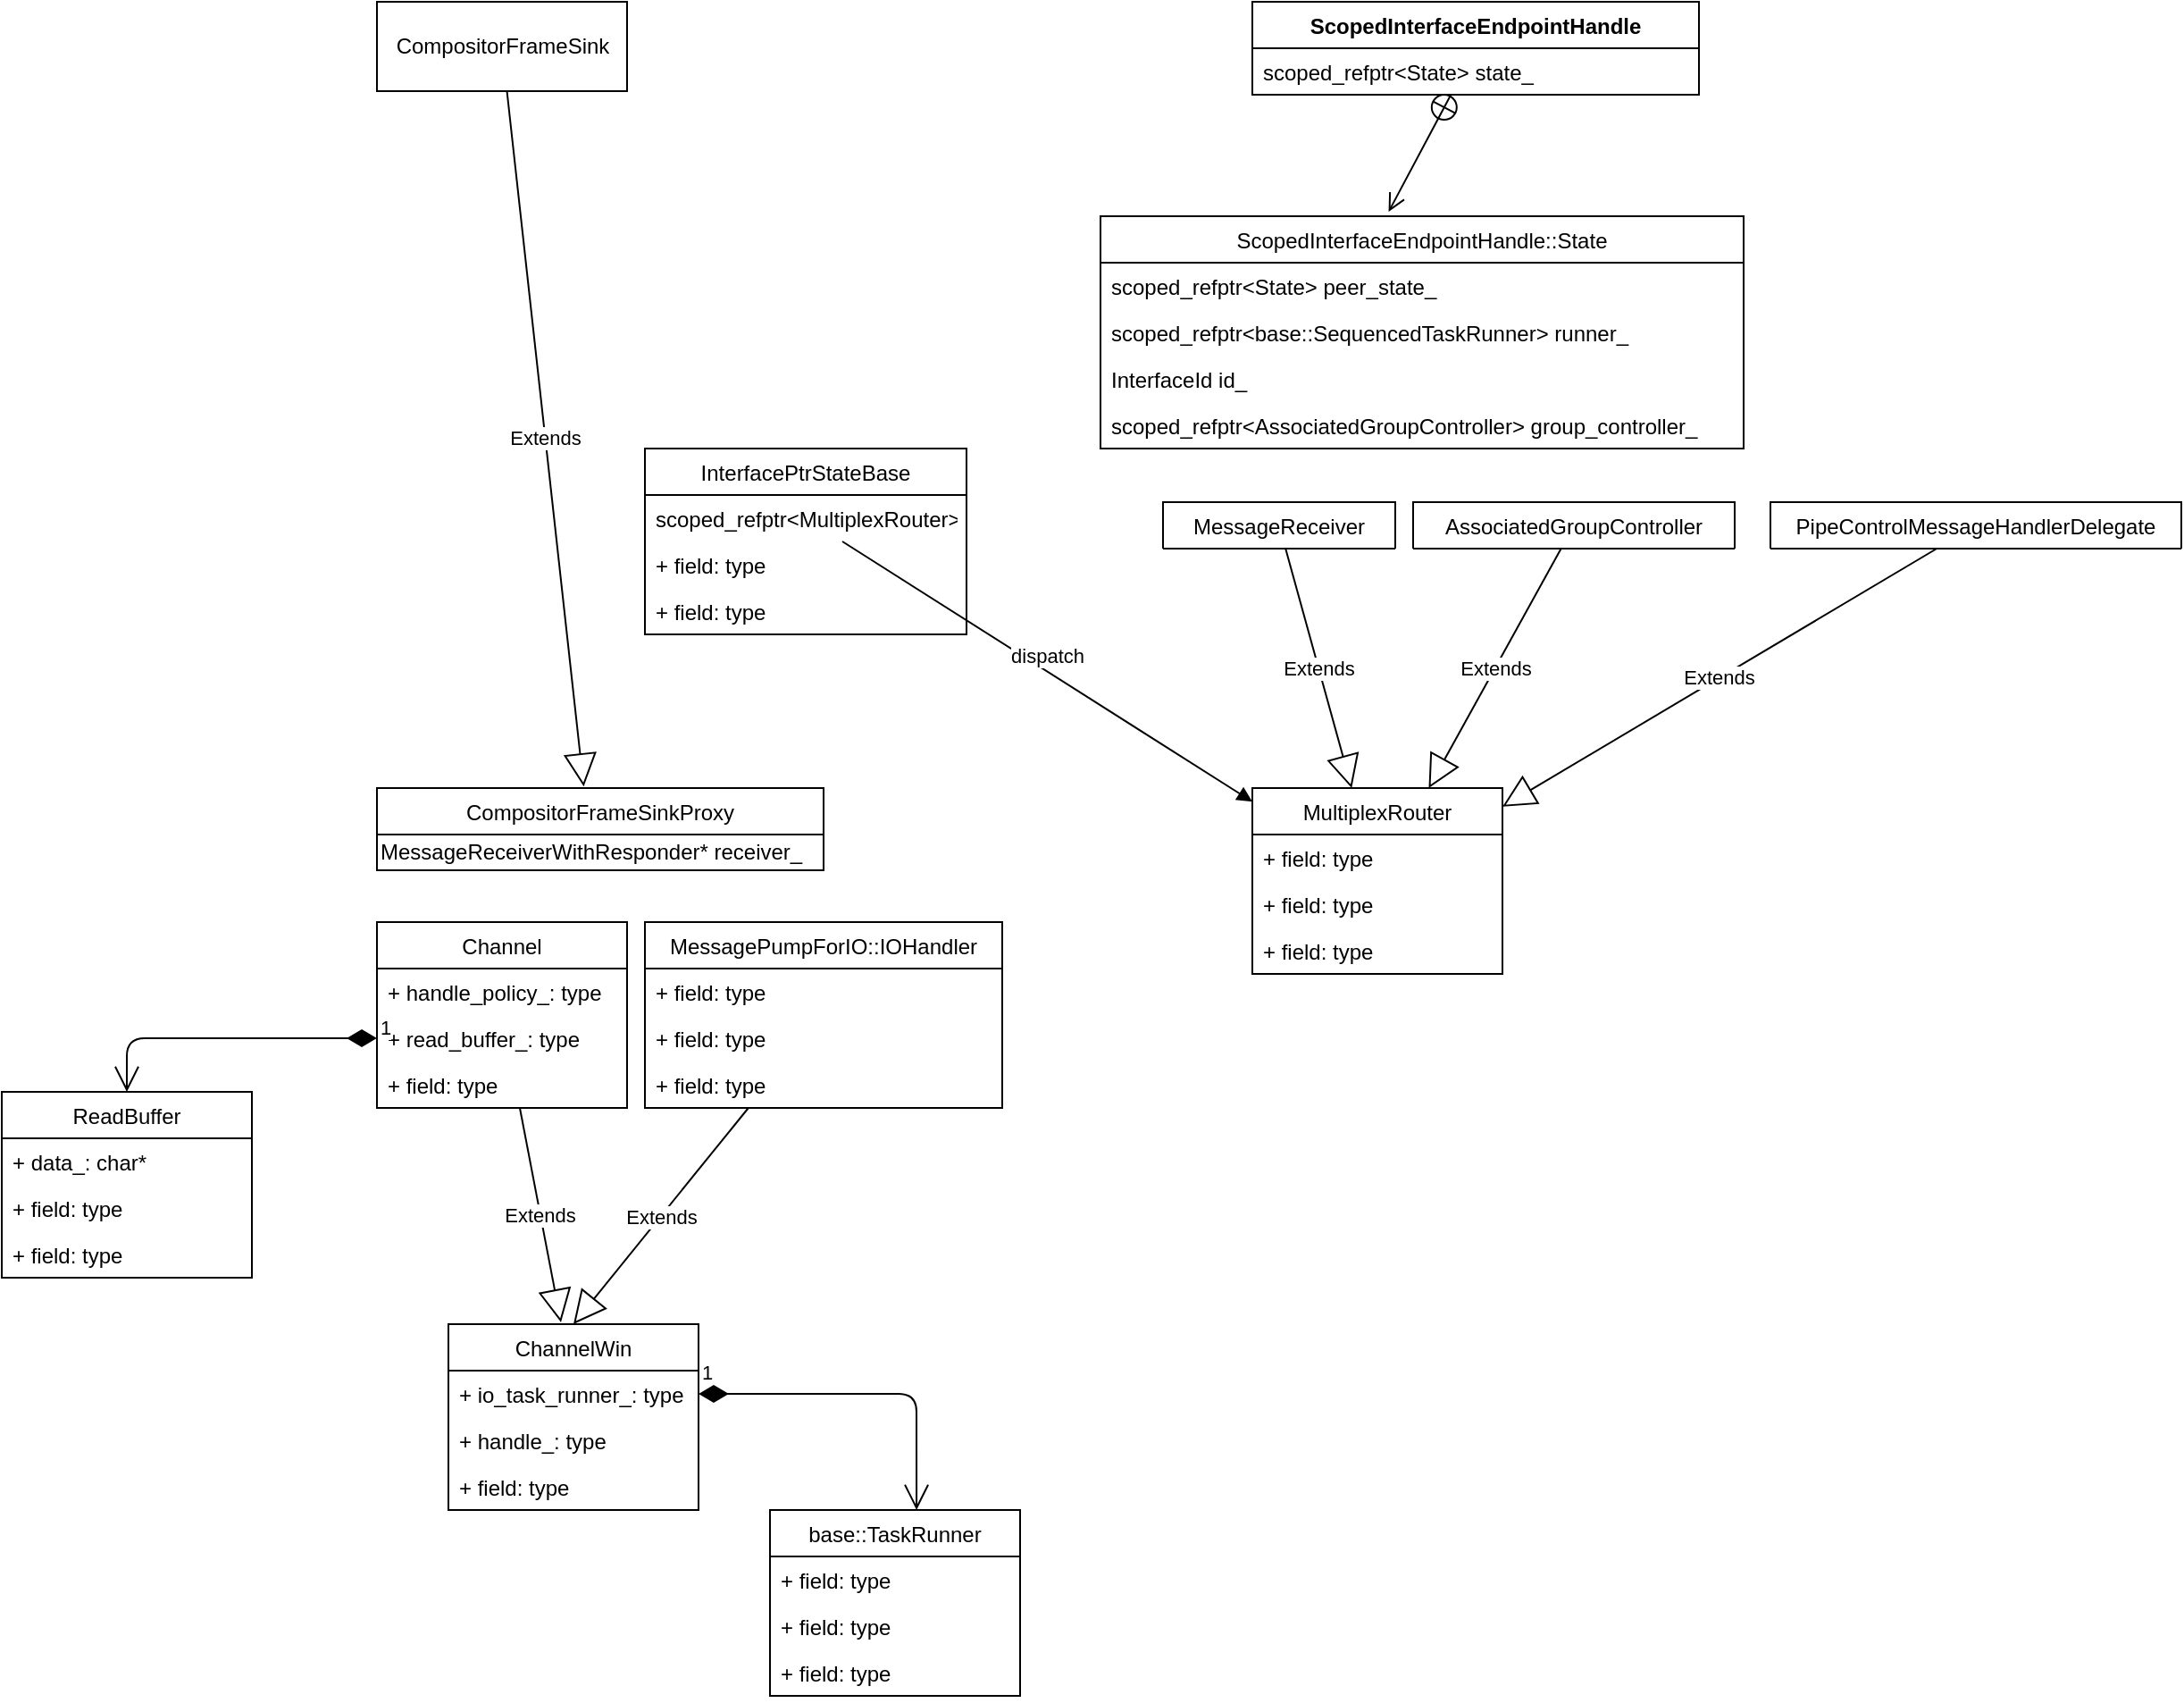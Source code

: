 <mxfile version="12.3.2" type="device" pages="1"><diagram id="ymnN8Yq7O-9rbG2Km31I" name="Page-1"><mxGraphModel dx="1890" dy="798" grid="1" gridSize="10" guides="1" tooltips="1" connect="1" arrows="1" fold="1" page="1" pageScale="1" pageWidth="850" pageHeight="1100" math="0" shadow="0"><root><mxCell id="0"/><mxCell id="1" parent="0"/><mxCell id="mi6pOkLu6mDTweF-kM32-1" value="CompositorFrameSink" style="html=1;" parent="1" vertex="1"><mxGeometry x="20" y="30" width="140" height="50" as="geometry"/></mxCell><mxCell id="mi6pOkLu6mDTweF-kM32-2" value="CompositorFrameSinkProxy" style="swimlane;fontStyle=0;childLayout=stackLayout;horizontal=1;startSize=26;fillColor=none;horizontalStack=0;resizeParent=1;resizeParentMax=0;resizeLast=0;collapsible=1;marginBottom=0;" parent="1" vertex="1"><mxGeometry x="20" y="470" width="250" height="46" as="geometry"/></mxCell><mxCell id="mi6pOkLu6mDTweF-kM32-8" value="MessageReceiverWithResponder* receiver_" style="text;html=1;resizable=0;points=[];autosize=1;align=left;verticalAlign=top;spacingTop=-4;" parent="mi6pOkLu6mDTweF-kM32-2" vertex="1"><mxGeometry y="26" width="250" height="20" as="geometry"/></mxCell><mxCell id="mi6pOkLu6mDTweF-kM32-7" value="Extends" style="endArrow=block;endSize=16;endFill=0;html=1;entryX=0.463;entryY=-0.019;entryDx=0;entryDy=0;entryPerimeter=0;" parent="1" source="mi6pOkLu6mDTweF-kM32-1" target="mi6pOkLu6mDTweF-kM32-2" edge="1"><mxGeometry width="160" relative="1" as="geometry"><mxPoint x="20" y="270" as="sourcePoint"/><mxPoint x="120" y="230" as="targetPoint"/></mxGeometry></mxCell><mxCell id="mi6pOkLu6mDTweF-kM32-9" value="ScopedInterfaceEndpointHandle&#10;" style="swimlane;fontStyle=1;align=center;verticalAlign=top;childLayout=stackLayout;horizontal=1;startSize=26;horizontalStack=0;resizeParent=1;resizeParentMax=0;resizeLast=0;collapsible=1;marginBottom=0;" parent="1" vertex="1"><mxGeometry x="510" y="30" width="250" height="52" as="geometry"><mxRectangle x="310" y="140" width="210" height="26" as="alternateBounds"/></mxGeometry></mxCell><mxCell id="mi6pOkLu6mDTweF-kM32-10" value="scoped_refptr&lt;State&gt; state_" style="text;strokeColor=none;fillColor=none;align=left;verticalAlign=top;spacingLeft=4;spacingRight=4;overflow=hidden;rotatable=0;points=[[0,0.5],[1,0.5]];portConstraint=eastwest;" parent="mi6pOkLu6mDTweF-kM32-9" vertex="1"><mxGeometry y="26" width="250" height="26" as="geometry"/></mxCell><mxCell id="mi6pOkLu6mDTweF-kM32-13" value="ScopedInterfaceEndpointHandle::State" style="swimlane;fontStyle=0;childLayout=stackLayout;horizontal=1;startSize=26;fillColor=none;horizontalStack=0;resizeParent=1;resizeParentMax=0;resizeLast=0;collapsible=1;marginBottom=0;" parent="1" vertex="1"><mxGeometry x="425" y="150" width="360" height="130" as="geometry"/></mxCell><mxCell id="mi6pOkLu6mDTweF-kM32-14" value="scoped_refptr&lt;State&gt; peer_state_" style="text;strokeColor=none;fillColor=none;align=left;verticalAlign=top;spacingLeft=4;spacingRight=4;overflow=hidden;rotatable=0;points=[[0,0.5],[1,0.5]];portConstraint=eastwest;" parent="mi6pOkLu6mDTweF-kM32-13" vertex="1"><mxGeometry y="26" width="360" height="26" as="geometry"/></mxCell><mxCell id="mi6pOkLu6mDTweF-kM32-15" value="scoped_refptr&lt;base::SequencedTaskRunner&gt; runner_" style="text;strokeColor=none;fillColor=none;align=left;verticalAlign=top;spacingLeft=4;spacingRight=4;overflow=hidden;rotatable=0;points=[[0,0.5],[1,0.5]];portConstraint=eastwest;" parent="mi6pOkLu6mDTweF-kM32-13" vertex="1"><mxGeometry y="52" width="360" height="26" as="geometry"/></mxCell><mxCell id="mi6pOkLu6mDTweF-kM32-16" value="InterfaceId id_" style="text;strokeColor=none;fillColor=none;align=left;verticalAlign=top;spacingLeft=4;spacingRight=4;overflow=hidden;rotatable=0;points=[[0,0.5],[1,0.5]];portConstraint=eastwest;" parent="mi6pOkLu6mDTweF-kM32-13" vertex="1"><mxGeometry y="78" width="360" height="26" as="geometry"/></mxCell><mxCell id="mi6pOkLu6mDTweF-kM32-19" value="scoped_refptr&lt;AssociatedGroupController&gt; group_controller_" style="text;strokeColor=none;fillColor=none;align=left;verticalAlign=top;spacingLeft=4;spacingRight=4;overflow=hidden;rotatable=0;points=[[0,0.5],[1,0.5]];portConstraint=eastwest;" parent="mi6pOkLu6mDTweF-kM32-13" vertex="1"><mxGeometry y="104" width="360" height="26" as="geometry"/></mxCell><mxCell id="mi6pOkLu6mDTweF-kM32-17" value="" style="endArrow=open;startArrow=circlePlus;endFill=0;startFill=0;endSize=8;html=1;entryX=0.448;entryY=-0.019;entryDx=0;entryDy=0;entryPerimeter=0;" parent="1" source="mi6pOkLu6mDTweF-kM32-9" target="mi6pOkLu6mDTweF-kM32-13" edge="1"><mxGeometry width="160" relative="1" as="geometry"><mxPoint x="20" y="360" as="sourcePoint"/><mxPoint x="180" y="360" as="targetPoint"/></mxGeometry></mxCell><mxCell id="mi6pOkLu6mDTweF-kM32-21" value="InterfacePtrStateBase" style="swimlane;fontStyle=0;childLayout=stackLayout;horizontal=1;startSize=26;fillColor=none;horizontalStack=0;resizeParent=1;resizeParentMax=0;resizeLast=0;collapsible=1;marginBottom=0;" parent="1" vertex="1"><mxGeometry x="170" y="280" width="180" height="104" as="geometry"/></mxCell><mxCell id="mi6pOkLu6mDTweF-kM32-22" value="scoped_refptr&lt;MultiplexRouter&gt; router_" style="text;strokeColor=none;fillColor=none;align=left;verticalAlign=top;spacingLeft=4;spacingRight=4;overflow=hidden;rotatable=0;points=[[0,0.5],[1,0.5]];portConstraint=eastwest;" parent="mi6pOkLu6mDTweF-kM32-21" vertex="1"><mxGeometry y="26" width="180" height="26" as="geometry"/></mxCell><mxCell id="mi6pOkLu6mDTweF-kM32-23" value="+ field: type" style="text;strokeColor=none;fillColor=none;align=left;verticalAlign=top;spacingLeft=4;spacingRight=4;overflow=hidden;rotatable=0;points=[[0,0.5],[1,0.5]];portConstraint=eastwest;" parent="mi6pOkLu6mDTweF-kM32-21" vertex="1"><mxGeometry y="52" width="180" height="26" as="geometry"/></mxCell><mxCell id="mi6pOkLu6mDTweF-kM32-24" value="+ field: type" style="text;strokeColor=none;fillColor=none;align=left;verticalAlign=top;spacingLeft=4;spacingRight=4;overflow=hidden;rotatable=0;points=[[0,0.5],[1,0.5]];portConstraint=eastwest;" parent="mi6pOkLu6mDTweF-kM32-21" vertex="1"><mxGeometry y="78" width="180" height="26" as="geometry"/></mxCell><mxCell id="mi6pOkLu6mDTweF-kM32-25" value="MultiplexRouter" style="swimlane;fontStyle=0;childLayout=stackLayout;horizontal=1;startSize=26;fillColor=none;horizontalStack=0;resizeParent=1;resizeParentMax=0;resizeLast=0;collapsible=1;marginBottom=0;" parent="1" vertex="1"><mxGeometry x="510" y="470" width="140" height="104" as="geometry"/></mxCell><mxCell id="mi6pOkLu6mDTweF-kM32-26" value="+ field: type" style="text;strokeColor=none;fillColor=none;align=left;verticalAlign=top;spacingLeft=4;spacingRight=4;overflow=hidden;rotatable=0;points=[[0,0.5],[1,0.5]];portConstraint=eastwest;" parent="mi6pOkLu6mDTweF-kM32-25" vertex="1"><mxGeometry y="26" width="140" height="26" as="geometry"/></mxCell><mxCell id="mi6pOkLu6mDTweF-kM32-27" value="+ field: type" style="text;strokeColor=none;fillColor=none;align=left;verticalAlign=top;spacingLeft=4;spacingRight=4;overflow=hidden;rotatable=0;points=[[0,0.5],[1,0.5]];portConstraint=eastwest;" parent="mi6pOkLu6mDTweF-kM32-25" vertex="1"><mxGeometry y="52" width="140" height="26" as="geometry"/></mxCell><mxCell id="mi6pOkLu6mDTweF-kM32-28" value="+ field: type" style="text;strokeColor=none;fillColor=none;align=left;verticalAlign=top;spacingLeft=4;spacingRight=4;overflow=hidden;rotatable=0;points=[[0,0.5],[1,0.5]];portConstraint=eastwest;" parent="mi6pOkLu6mDTweF-kM32-25" vertex="1"><mxGeometry y="78" width="140" height="26" as="geometry"/></mxCell><mxCell id="mi6pOkLu6mDTweF-kM32-29" value="dispatch" style="html=1;verticalAlign=bottom;endArrow=block;" parent="1" source="mi6pOkLu6mDTweF-kM32-22" target="mi6pOkLu6mDTweF-kM32-25" edge="1"><mxGeometry width="80" relative="1" as="geometry"><mxPoint x="380" y="469.5" as="sourcePoint"/><mxPoint x="460" y="469.5" as="targetPoint"/></mxGeometry></mxCell><mxCell id="mi6pOkLu6mDTweF-kM32-30" value="MessageReceiver" style="swimlane;fontStyle=0;childLayout=stackLayout;horizontal=1;startSize=26;fillColor=none;horizontalStack=0;resizeParent=1;resizeParentMax=0;resizeLast=0;collapsible=1;marginBottom=0;" parent="1" vertex="1" collapsed="1"><mxGeometry x="460" y="310" width="130" height="26" as="geometry"><mxRectangle x="460" y="310" width="140" height="104" as="alternateBounds"/></mxGeometry></mxCell><mxCell id="mi6pOkLu6mDTweF-kM32-31" value="+ field: type" style="text;strokeColor=none;fillColor=none;align=left;verticalAlign=top;spacingLeft=4;spacingRight=4;overflow=hidden;rotatable=0;points=[[0,0.5],[1,0.5]];portConstraint=eastwest;" parent="mi6pOkLu6mDTweF-kM32-30" vertex="1"><mxGeometry y="26" width="130" height="26" as="geometry"/></mxCell><mxCell id="mi6pOkLu6mDTweF-kM32-32" value="+ field: type" style="text;strokeColor=none;fillColor=none;align=left;verticalAlign=top;spacingLeft=4;spacingRight=4;overflow=hidden;rotatable=0;points=[[0,0.5],[1,0.5]];portConstraint=eastwest;" parent="mi6pOkLu6mDTweF-kM32-30" vertex="1"><mxGeometry y="52" width="130" height="26" as="geometry"/></mxCell><mxCell id="mi6pOkLu6mDTweF-kM32-33" value="+ field: type" style="text;strokeColor=none;fillColor=none;align=left;verticalAlign=top;spacingLeft=4;spacingRight=4;overflow=hidden;rotatable=0;points=[[0,0.5],[1,0.5]];portConstraint=eastwest;" parent="mi6pOkLu6mDTweF-kM32-30" vertex="1"><mxGeometry y="78" width="130" height="26" as="geometry"/></mxCell><mxCell id="mi6pOkLu6mDTweF-kM32-34" value="Extends" style="endArrow=block;endSize=16;endFill=0;html=1;" parent="1" source="mi6pOkLu6mDTweF-kM32-30" target="mi6pOkLu6mDTweF-kM32-25" edge="1"><mxGeometry width="160" relative="1" as="geometry"><mxPoint x="20" y="590" as="sourcePoint"/><mxPoint x="180" y="590" as="targetPoint"/></mxGeometry></mxCell><mxCell id="mi6pOkLu6mDTweF-kM32-35" value="AssociatedGroupController" style="swimlane;fontStyle=0;childLayout=stackLayout;horizontal=1;startSize=26;fillColor=none;horizontalStack=0;resizeParent=1;resizeParentMax=0;resizeLast=0;collapsible=1;marginBottom=0;" parent="1" vertex="1" collapsed="1"><mxGeometry x="600" y="310" width="180" height="26" as="geometry"><mxRectangle x="600" y="310" width="180" height="104" as="alternateBounds"/></mxGeometry></mxCell><mxCell id="mi6pOkLu6mDTweF-kM32-36" value="+ field: type" style="text;strokeColor=none;fillColor=none;align=left;verticalAlign=top;spacingLeft=4;spacingRight=4;overflow=hidden;rotatable=0;points=[[0,0.5],[1,0.5]];portConstraint=eastwest;" parent="mi6pOkLu6mDTweF-kM32-35" vertex="1"><mxGeometry y="26" width="180" height="26" as="geometry"/></mxCell><mxCell id="mi6pOkLu6mDTweF-kM32-37" value="+ field: type" style="text;strokeColor=none;fillColor=none;align=left;verticalAlign=top;spacingLeft=4;spacingRight=4;overflow=hidden;rotatable=0;points=[[0,0.5],[1,0.5]];portConstraint=eastwest;" parent="mi6pOkLu6mDTweF-kM32-35" vertex="1"><mxGeometry y="52" width="180" height="26" as="geometry"/></mxCell><mxCell id="mi6pOkLu6mDTweF-kM32-38" value="+ field: type" style="text;strokeColor=none;fillColor=none;align=left;verticalAlign=top;spacingLeft=4;spacingRight=4;overflow=hidden;rotatable=0;points=[[0,0.5],[1,0.5]];portConstraint=eastwest;" parent="mi6pOkLu6mDTweF-kM32-35" vertex="1"><mxGeometry y="78" width="180" height="26" as="geometry"/></mxCell><mxCell id="mi6pOkLu6mDTweF-kM32-39" value="Extends" style="endArrow=block;endSize=16;endFill=0;html=1;" parent="1" source="mi6pOkLu6mDTweF-kM32-35" target="mi6pOkLu6mDTweF-kM32-25" edge="1"><mxGeometry width="160" relative="1" as="geometry"><mxPoint x="537.358" y="346" as="sourcePoint"/><mxPoint x="560.57" y="474" as="targetPoint"/></mxGeometry></mxCell><mxCell id="mi6pOkLu6mDTweF-kM32-44" value="PipeControlMessageHandlerDelegate" style="swimlane;fontStyle=0;childLayout=stackLayout;horizontal=1;startSize=26;fillColor=none;horizontalStack=0;resizeParent=1;resizeParentMax=0;resizeLast=0;collapsible=1;marginBottom=0;" parent="1" vertex="1" collapsed="1"><mxGeometry x="800" y="310" width="230" height="26" as="geometry"><mxRectangle x="20" y="590" width="190" height="104" as="alternateBounds"/></mxGeometry></mxCell><mxCell id="mi6pOkLu6mDTweF-kM32-45" value="+ field: type" style="text;strokeColor=none;fillColor=none;align=left;verticalAlign=top;spacingLeft=4;spacingRight=4;overflow=hidden;rotatable=0;points=[[0,0.5],[1,0.5]];portConstraint=eastwest;" parent="mi6pOkLu6mDTweF-kM32-44" vertex="1"><mxGeometry y="26" width="230" height="26" as="geometry"/></mxCell><mxCell id="mi6pOkLu6mDTweF-kM32-46" value="+ field: type" style="text;strokeColor=none;fillColor=none;align=left;verticalAlign=top;spacingLeft=4;spacingRight=4;overflow=hidden;rotatable=0;points=[[0,0.5],[1,0.5]];portConstraint=eastwest;" parent="mi6pOkLu6mDTweF-kM32-44" vertex="1"><mxGeometry y="52" width="230" height="26" as="geometry"/></mxCell><mxCell id="mi6pOkLu6mDTweF-kM32-47" value="+ field: type" style="text;strokeColor=none;fillColor=none;align=left;verticalAlign=top;spacingLeft=4;spacingRight=4;overflow=hidden;rotatable=0;points=[[0,0.5],[1,0.5]];portConstraint=eastwest;" parent="mi6pOkLu6mDTweF-kM32-44" vertex="1"><mxGeometry y="78" width="230" height="26" as="geometry"/></mxCell><mxCell id="mi6pOkLu6mDTweF-kM32-48" value="Extends" style="endArrow=block;endSize=16;endFill=0;html=1;" parent="1" source="mi6pOkLu6mDTweF-kM32-44" target="mi6pOkLu6mDTweF-kM32-25" edge="1"><mxGeometry width="160" relative="1" as="geometry"><mxPoint x="691.244" y="346" as="sourcePoint"/><mxPoint x="605.026" y="474" as="targetPoint"/></mxGeometry></mxCell><mxCell id="ZJf0ogjTIEMkyalQH5eA-1" value="Channel" style="swimlane;fontStyle=0;childLayout=stackLayout;horizontal=1;startSize=26;fillColor=none;horizontalStack=0;resizeParent=1;resizeParentMax=0;resizeLast=0;collapsible=1;marginBottom=0;" vertex="1" parent="1"><mxGeometry x="20" y="545" width="140" height="104" as="geometry"/></mxCell><mxCell id="ZJf0ogjTIEMkyalQH5eA-2" value="+ handle_policy_: type" style="text;strokeColor=none;fillColor=none;align=left;verticalAlign=top;spacingLeft=4;spacingRight=4;overflow=hidden;rotatable=0;points=[[0,0.5],[1,0.5]];portConstraint=eastwest;" vertex="1" parent="ZJf0ogjTIEMkyalQH5eA-1"><mxGeometry y="26" width="140" height="26" as="geometry"/></mxCell><mxCell id="ZJf0ogjTIEMkyalQH5eA-3" value="+ read_buffer_: type" style="text;strokeColor=none;fillColor=none;align=left;verticalAlign=top;spacingLeft=4;spacingRight=4;overflow=hidden;rotatable=0;points=[[0,0.5],[1,0.5]];portConstraint=eastwest;" vertex="1" parent="ZJf0ogjTIEMkyalQH5eA-1"><mxGeometry y="52" width="140" height="26" as="geometry"/></mxCell><mxCell id="ZJf0ogjTIEMkyalQH5eA-4" value="+ field: type" style="text;strokeColor=none;fillColor=none;align=left;verticalAlign=top;spacingLeft=4;spacingRight=4;overflow=hidden;rotatable=0;points=[[0,0.5],[1,0.5]];portConstraint=eastwest;" vertex="1" parent="ZJf0ogjTIEMkyalQH5eA-1"><mxGeometry y="78" width="140" height="26" as="geometry"/></mxCell><mxCell id="ZJf0ogjTIEMkyalQH5eA-5" value="ChannelWin" style="swimlane;fontStyle=0;childLayout=stackLayout;horizontal=1;startSize=26;fillColor=none;horizontalStack=0;resizeParent=1;resizeParentMax=0;resizeLast=0;collapsible=1;marginBottom=0;" vertex="1" parent="1"><mxGeometry x="60" y="770" width="140" height="104" as="geometry"/></mxCell><mxCell id="ZJf0ogjTIEMkyalQH5eA-6" value="+ io_task_runner_: type" style="text;strokeColor=none;fillColor=none;align=left;verticalAlign=top;spacingLeft=4;spacingRight=4;overflow=hidden;rotatable=0;points=[[0,0.5],[1,0.5]];portConstraint=eastwest;" vertex="1" parent="ZJf0ogjTIEMkyalQH5eA-5"><mxGeometry y="26" width="140" height="26" as="geometry"/></mxCell><mxCell id="ZJf0ogjTIEMkyalQH5eA-7" value="+ handle_: type" style="text;strokeColor=none;fillColor=none;align=left;verticalAlign=top;spacingLeft=4;spacingRight=4;overflow=hidden;rotatable=0;points=[[0,0.5],[1,0.5]];portConstraint=eastwest;" vertex="1" parent="ZJf0ogjTIEMkyalQH5eA-5"><mxGeometry y="52" width="140" height="26" as="geometry"/></mxCell><mxCell id="ZJf0ogjTIEMkyalQH5eA-8" value="+ field: type" style="text;strokeColor=none;fillColor=none;align=left;verticalAlign=top;spacingLeft=4;spacingRight=4;overflow=hidden;rotatable=0;points=[[0,0.5],[1,0.5]];portConstraint=eastwest;" vertex="1" parent="ZJf0ogjTIEMkyalQH5eA-5"><mxGeometry y="78" width="140" height="26" as="geometry"/></mxCell><mxCell id="ZJf0ogjTIEMkyalQH5eA-9" value="Extends" style="endArrow=block;endSize=16;endFill=0;html=1;entryX=0.5;entryY=0;entryDx=0;entryDy=0;" edge="1" parent="1" source="ZJf0ogjTIEMkyalQH5eA-10" target="ZJf0ogjTIEMkyalQH5eA-5"><mxGeometry width="160" relative="1" as="geometry"><mxPoint x="102.762" y="90" as="sourcePoint"/><mxPoint x="145.75" y="479.126" as="targetPoint"/></mxGeometry></mxCell><mxCell id="ZJf0ogjTIEMkyalQH5eA-10" value="MessagePumpForIO::IOHandler" style="swimlane;fontStyle=0;childLayout=stackLayout;horizontal=1;startSize=26;fillColor=none;horizontalStack=0;resizeParent=1;resizeParentMax=0;resizeLast=0;collapsible=1;marginBottom=0;" vertex="1" parent="1"><mxGeometry x="170" y="545" width="200" height="104" as="geometry"/></mxCell><mxCell id="ZJf0ogjTIEMkyalQH5eA-11" value="+ field: type" style="text;strokeColor=none;fillColor=none;align=left;verticalAlign=top;spacingLeft=4;spacingRight=4;overflow=hidden;rotatable=0;points=[[0,0.5],[1,0.5]];portConstraint=eastwest;" vertex="1" parent="ZJf0ogjTIEMkyalQH5eA-10"><mxGeometry y="26" width="200" height="26" as="geometry"/></mxCell><mxCell id="ZJf0ogjTIEMkyalQH5eA-12" value="+ field: type" style="text;strokeColor=none;fillColor=none;align=left;verticalAlign=top;spacingLeft=4;spacingRight=4;overflow=hidden;rotatable=0;points=[[0,0.5],[1,0.5]];portConstraint=eastwest;" vertex="1" parent="ZJf0ogjTIEMkyalQH5eA-10"><mxGeometry y="52" width="200" height="26" as="geometry"/></mxCell><mxCell id="ZJf0ogjTIEMkyalQH5eA-13" value="+ field: type" style="text;strokeColor=none;fillColor=none;align=left;verticalAlign=top;spacingLeft=4;spacingRight=4;overflow=hidden;rotatable=0;points=[[0,0.5],[1,0.5]];portConstraint=eastwest;" vertex="1" parent="ZJf0ogjTIEMkyalQH5eA-10"><mxGeometry y="78" width="200" height="26" as="geometry"/></mxCell><mxCell id="ZJf0ogjTIEMkyalQH5eA-14" value="Extends" style="endArrow=block;endSize=16;endFill=0;html=1;entryX=0.45;entryY=-0.01;entryDx=0;entryDy=0;entryPerimeter=0;" edge="1" parent="1" source="ZJf0ogjTIEMkyalQH5eA-1" target="ZJf0ogjTIEMkyalQH5eA-5"><mxGeometry width="160" relative="1" as="geometry"><mxPoint x="209.624" y="659" as="sourcePoint"/><mxPoint x="94" y="730" as="targetPoint"/></mxGeometry></mxCell><mxCell id="ZJf0ogjTIEMkyalQH5eA-15" value="ReadBuffer" style="swimlane;fontStyle=0;childLayout=stackLayout;horizontal=1;startSize=26;fillColor=none;horizontalStack=0;resizeParent=1;resizeParentMax=0;resizeLast=0;collapsible=1;marginBottom=0;" vertex="1" parent="1"><mxGeometry x="-190" y="640" width="140" height="104" as="geometry"/></mxCell><mxCell id="ZJf0ogjTIEMkyalQH5eA-16" value="+ data_: char*" style="text;strokeColor=none;fillColor=none;align=left;verticalAlign=top;spacingLeft=4;spacingRight=4;overflow=hidden;rotatable=0;points=[[0,0.5],[1,0.5]];portConstraint=eastwest;" vertex="1" parent="ZJf0ogjTIEMkyalQH5eA-15"><mxGeometry y="26" width="140" height="26" as="geometry"/></mxCell><mxCell id="ZJf0ogjTIEMkyalQH5eA-17" value="+ field: type" style="text;strokeColor=none;fillColor=none;align=left;verticalAlign=top;spacingLeft=4;spacingRight=4;overflow=hidden;rotatable=0;points=[[0,0.5],[1,0.5]];portConstraint=eastwest;" vertex="1" parent="ZJf0ogjTIEMkyalQH5eA-15"><mxGeometry y="52" width="140" height="26" as="geometry"/></mxCell><mxCell id="ZJf0ogjTIEMkyalQH5eA-18" value="+ field: type" style="text;strokeColor=none;fillColor=none;align=left;verticalAlign=top;spacingLeft=4;spacingRight=4;overflow=hidden;rotatable=0;points=[[0,0.5],[1,0.5]];portConstraint=eastwest;" vertex="1" parent="ZJf0ogjTIEMkyalQH5eA-15"><mxGeometry y="78" width="140" height="26" as="geometry"/></mxCell><mxCell id="ZJf0ogjTIEMkyalQH5eA-19" value="1" style="endArrow=open;html=1;endSize=12;startArrow=diamondThin;startSize=14;startFill=1;edgeStyle=orthogonalEdgeStyle;align=left;verticalAlign=bottom;entryX=0.5;entryY=0;entryDx=0;entryDy=0;" edge="1" parent="1" source="ZJf0ogjTIEMkyalQH5eA-3" target="ZJf0ogjTIEMkyalQH5eA-15"><mxGeometry x="-1" y="3" relative="1" as="geometry"><mxPoint x="-160" y="900" as="sourcePoint"/><mxPoint y="900" as="targetPoint"/></mxGeometry></mxCell><mxCell id="ZJf0ogjTIEMkyalQH5eA-20" value="base::TaskRunner" style="swimlane;fontStyle=0;childLayout=stackLayout;horizontal=1;startSize=26;fillColor=none;horizontalStack=0;resizeParent=1;resizeParentMax=0;resizeLast=0;collapsible=1;marginBottom=0;" vertex="1" parent="1"><mxGeometry x="240" y="874" width="140" height="104" as="geometry"/></mxCell><mxCell id="ZJf0ogjTIEMkyalQH5eA-21" value="+ field: type" style="text;strokeColor=none;fillColor=none;align=left;verticalAlign=top;spacingLeft=4;spacingRight=4;overflow=hidden;rotatable=0;points=[[0,0.5],[1,0.5]];portConstraint=eastwest;" vertex="1" parent="ZJf0ogjTIEMkyalQH5eA-20"><mxGeometry y="26" width="140" height="26" as="geometry"/></mxCell><mxCell id="ZJf0ogjTIEMkyalQH5eA-22" value="+ field: type" style="text;strokeColor=none;fillColor=none;align=left;verticalAlign=top;spacingLeft=4;spacingRight=4;overflow=hidden;rotatable=0;points=[[0,0.5],[1,0.5]];portConstraint=eastwest;" vertex="1" parent="ZJf0ogjTIEMkyalQH5eA-20"><mxGeometry y="52" width="140" height="26" as="geometry"/></mxCell><mxCell id="ZJf0ogjTIEMkyalQH5eA-23" value="+ field: type" style="text;strokeColor=none;fillColor=none;align=left;verticalAlign=top;spacingLeft=4;spacingRight=4;overflow=hidden;rotatable=0;points=[[0,0.5],[1,0.5]];portConstraint=eastwest;" vertex="1" parent="ZJf0ogjTIEMkyalQH5eA-20"><mxGeometry y="78" width="140" height="26" as="geometry"/></mxCell><mxCell id="ZJf0ogjTIEMkyalQH5eA-24" value="1" style="endArrow=open;html=1;endSize=12;startArrow=diamondThin;startSize=14;startFill=1;edgeStyle=orthogonalEdgeStyle;align=left;verticalAlign=bottom;entryX=0.586;entryY=0;entryDx=0;entryDy=0;entryPerimeter=0;" edge="1" parent="1" source="ZJf0ogjTIEMkyalQH5eA-6" target="ZJf0ogjTIEMkyalQH5eA-20"><mxGeometry x="-1" y="3" relative="1" as="geometry"><mxPoint x="30" y="620" as="sourcePoint"/><mxPoint x="-110" y="650" as="targetPoint"/></mxGeometry></mxCell></root></mxGraphModel></diagram></mxfile>